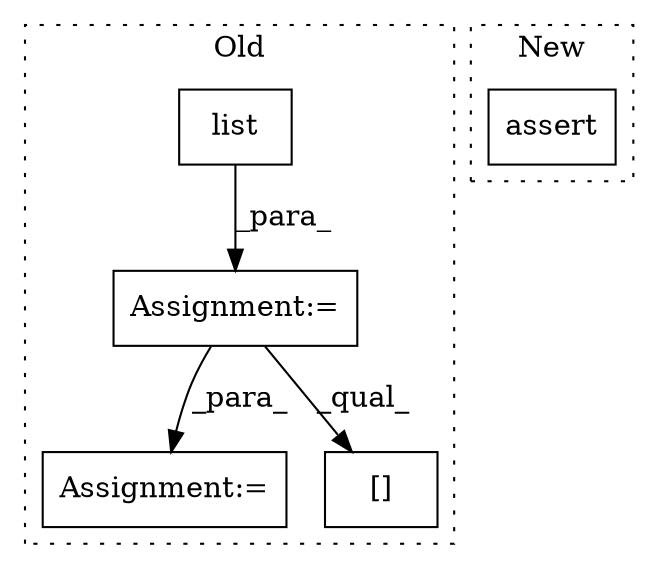 digraph G {
subgraph cluster0 {
1 [label="list" a="32" s="1509,1530" l="5,1" shape="box"];
3 [label="Assignment:=" a="7" s="1508" l="1" shape="box"];
4 [label="Assignment:=" a="7" s="1550" l="1" shape="box"];
5 [label="[]" a="2" s="1593,1601" l="7,1" shape="box"];
label = "Old";
style="dotted";
}
subgraph cluster1 {
2 [label="assert" a="6" s="2498" l="7" shape="box"];
label = "New";
style="dotted";
}
1 -> 3 [label="_para_"];
3 -> 5 [label="_qual_"];
3 -> 4 [label="_para_"];
}